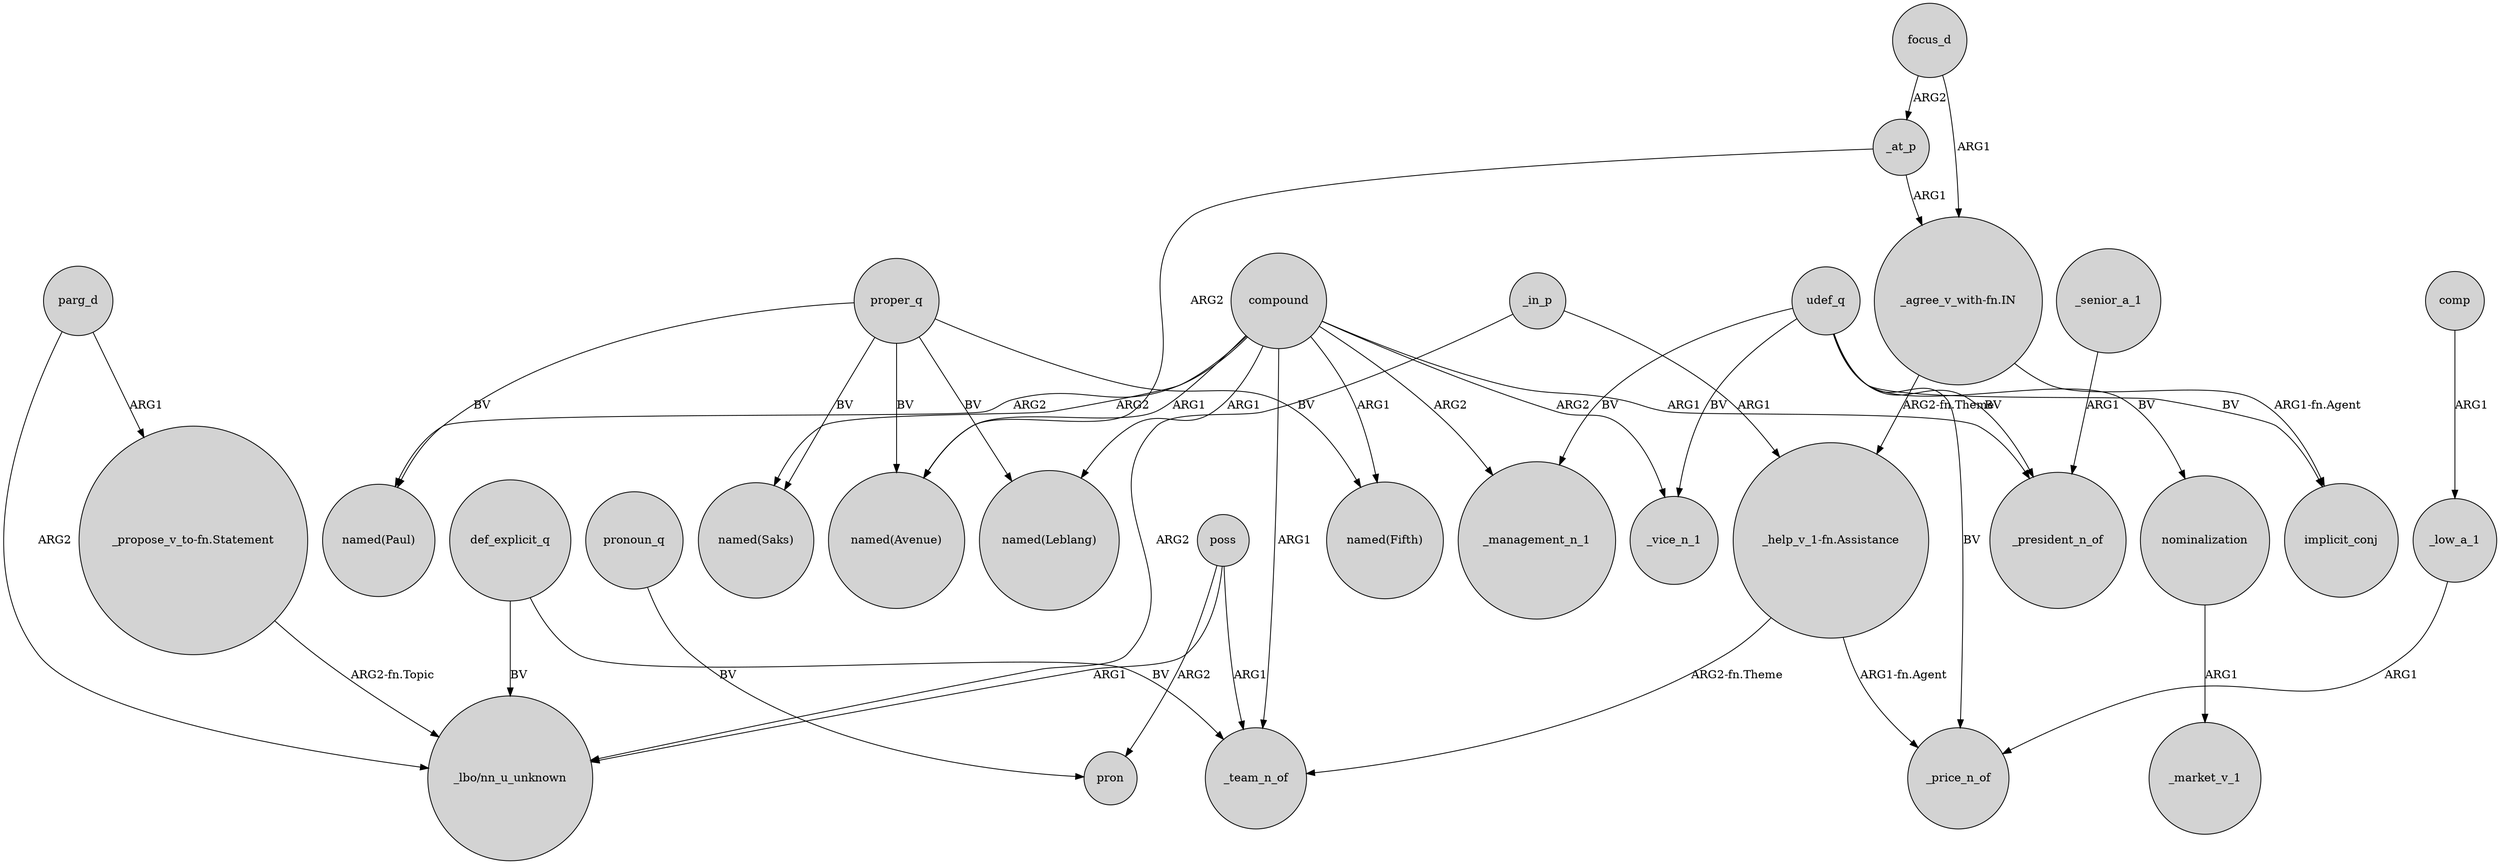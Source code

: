 digraph {
	node [shape=circle style=filled]
	"_help_v_1-fn.Assistance" -> _price_n_of [label="ARG1-fn.Agent"]
	compound -> _vice_n_1 [label=ARG2]
	compound -> _team_n_of [label=ARG1]
	udef_q -> _price_n_of [label=BV]
	def_explicit_q -> _team_n_of [label=BV]
	poss -> pron [label=ARG2]
	compound -> "named(Fifth)" [label=ARG1]
	proper_q -> "named(Saks)" [label=BV]
	nominalization -> _market_v_1 [label=ARG1]
	_at_p -> "named(Avenue)" [label=ARG2]
	proper_q -> "named(Leblang)" [label=BV]
	_at_p -> "_agree_v_with-fn.IN" [label=ARG1]
	compound -> _management_n_1 [label=ARG2]
	proper_q -> "named(Fifth)" [label=BV]
	_in_p -> "_help_v_1-fn.Assistance" [label=ARG1]
	parg_d -> "_propose_v_to-fn.Statement" [label=ARG1]
	_senior_a_1 -> _president_n_of [label=ARG1]
	poss -> _team_n_of [label=ARG1]
	focus_d -> _at_p [label=ARG2]
	udef_q -> _management_n_1 [label=BV]
	udef_q -> implicit_conj [label=BV]
	udef_q -> _vice_n_1 [label=BV]
	compound -> "named(Avenue)" [label=ARG1]
	"_agree_v_with-fn.IN" -> "_help_v_1-fn.Assistance" [label="ARG2-fn.Theme"]
	proper_q -> "named(Paul)" [label=BV]
	compound -> "named(Leblang)" [label=ARG1]
	"_agree_v_with-fn.IN" -> implicit_conj [label="ARG1-fn.Agent"]
	pronoun_q -> pron [label=BV]
	compound -> "named(Paul)" [label=ARG2]
	compound -> _president_n_of [label=ARG1]
	udef_q -> _president_n_of [label=BV]
	_in_p -> "_lbo/nn_u_unknown" [label=ARG2]
	"_propose_v_to-fn.Statement" -> "_lbo/nn_u_unknown" [label="ARG2-fn.Topic"]
	compound -> "named(Saks)" [label=ARG2]
	udef_q -> nominalization [label=BV]
	proper_q -> "named(Avenue)" [label=BV]
	"_help_v_1-fn.Assistance" -> _team_n_of [label="ARG2-fn.Theme"]
	def_explicit_q -> "_lbo/nn_u_unknown" [label=BV]
	focus_d -> "_agree_v_with-fn.IN" [label=ARG1]
	poss -> "_lbo/nn_u_unknown" [label=ARG1]
	_low_a_1 -> _price_n_of [label=ARG1]
	parg_d -> "_lbo/nn_u_unknown" [label=ARG2]
	comp -> _low_a_1 [label=ARG1]
}
